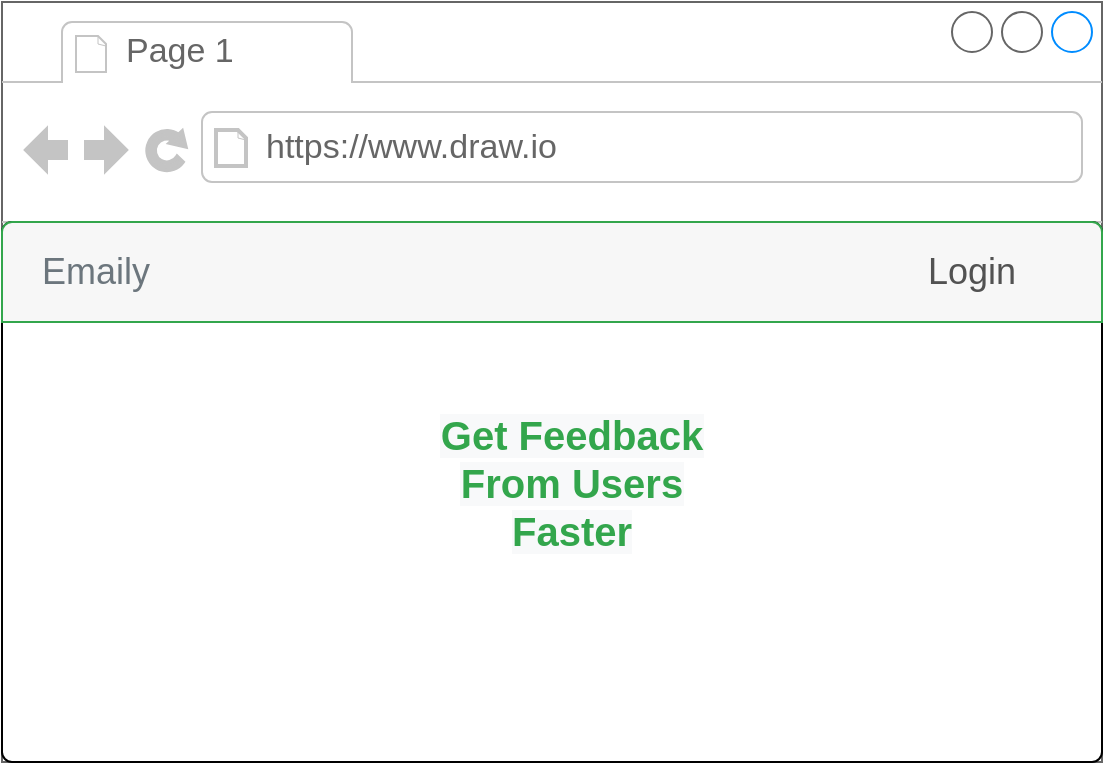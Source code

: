 <mxfile version="13.8.8" type="github">
  <diagram id="C5RBs43oDa-KdzZeNtuy" name="Page-1">
    <mxGraphModel dx="1038" dy="580" grid="1" gridSize="10" guides="1" tooltips="1" connect="1" arrows="1" fold="1" page="1" pageScale="1" pageWidth="827" pageHeight="1169" math="0" shadow="0">
      <root>
        <mxCell id="WIyWlLk6GJQsqaUBKTNV-0" />
        <mxCell id="WIyWlLk6GJQsqaUBKTNV-1" parent="WIyWlLk6GJQsqaUBKTNV-0" />
        <mxCell id="1Sd_sUSJFT2n4wufY_1q-6" value="" style="strokeWidth=1;shadow=0;dashed=0;align=center;html=1;shape=mxgraph.mockup.containers.browserWindow;rSize=0;strokeColor=#666666;strokeColor2=#008cff;strokeColor3=#c4c4c4;mainText=,;recursiveResize=0;" vertex="1" parent="WIyWlLk6GJQsqaUBKTNV-1">
          <mxGeometry x="180" y="340" width="550" height="380" as="geometry" />
        </mxCell>
        <mxCell id="1Sd_sUSJFT2n4wufY_1q-7" value="Page 1" style="strokeWidth=1;shadow=0;dashed=0;align=center;html=1;shape=mxgraph.mockup.containers.anchor;fontSize=17;fontColor=#666666;align=left;" vertex="1" parent="1Sd_sUSJFT2n4wufY_1q-6">
          <mxGeometry x="60" y="12" width="110" height="26" as="geometry" />
        </mxCell>
        <mxCell id="1Sd_sUSJFT2n4wufY_1q-8" value="https://www.draw.io" style="strokeWidth=1;shadow=0;dashed=0;align=center;html=1;shape=mxgraph.mockup.containers.anchor;rSize=0;fontSize=17;fontColor=#666666;align=left;" vertex="1" parent="1Sd_sUSJFT2n4wufY_1q-6">
          <mxGeometry x="130" y="60" width="250" height="26" as="geometry" />
        </mxCell>
        <mxCell id="1Sd_sUSJFT2n4wufY_1q-13" value="" style="html=1;shadow=0;dashed=0;shape=mxgraph.bootstrap.rrect;rSize=5;html=1;whiteSpace=wrap;verticalAlign=bottom;align=center;spacing=20;spacingBottom=0;fontSize=14;" vertex="1" parent="1Sd_sUSJFT2n4wufY_1q-6">
          <mxGeometry y="110" width="550" height="270" as="geometry" />
        </mxCell>
        <mxCell id="1Sd_sUSJFT2n4wufY_1q-14" value="Emaily" style="html=1;shadow=0;dashed=0;shape=mxgraph.bootstrap.topButton;rSize=5;perimeter=none;whiteSpace=wrap;fillColor=#F7F7F7;strokeColor=#33A64C;fontColor=#6C767D;resizeWidth=1;fontSize=18;align=left;spacing=20;" vertex="1" parent="1Sd_sUSJFT2n4wufY_1q-13">
          <mxGeometry width="550" height="50" relative="1" as="geometry" />
        </mxCell>
        <mxCell id="1Sd_sUSJFT2n4wufY_1q-16" value="&lt;font style=&quot;font-size: 18px&quot; color=&quot;#525252&quot;&gt;Login&lt;/font&gt;" style="text;html=1;strokeColor=none;fillColor=none;align=center;verticalAlign=middle;whiteSpace=wrap;rounded=0;" vertex="1" parent="1Sd_sUSJFT2n4wufY_1q-13">
          <mxGeometry x="450" y="12.857" width="70" height="23.878" as="geometry" />
        </mxCell>
        <mxCell id="1Sd_sUSJFT2n4wufY_1q-15" value="&#xa;&#xa;&lt;b style=&quot;color: rgb(51, 166, 76); font-family: helvetica; font-size: 20px; font-style: normal; letter-spacing: normal; text-align: center; text-indent: 0px; text-transform: none; word-spacing: 0px; background-color: rgb(248, 249, 250);&quot;&gt;Get Feedback From Users Faster&lt;/b&gt;&#xa;&#xa;" style="text;html=1;strokeColor=none;fillColor=none;align=center;verticalAlign=middle;whiteSpace=wrap;rounded=0;" vertex="1" parent="WIyWlLk6GJQsqaUBKTNV-1">
          <mxGeometry x="390" y="570" width="150" height="20" as="geometry" />
        </mxCell>
      </root>
    </mxGraphModel>
  </diagram>
</mxfile>
